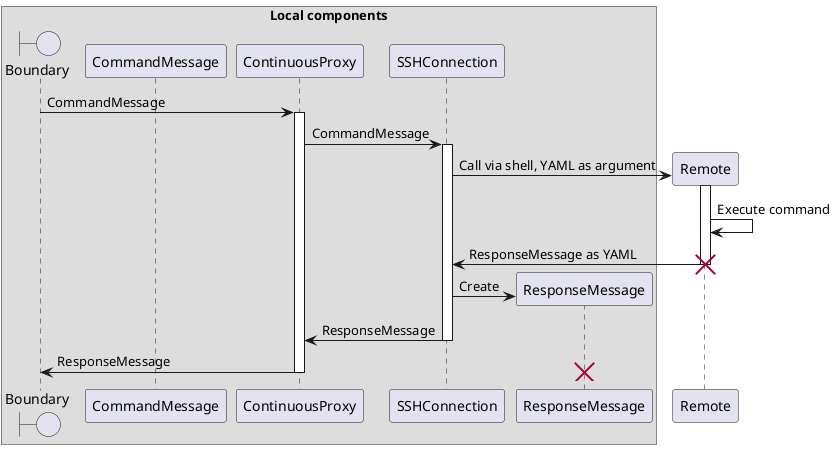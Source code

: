 @startuml

'This file is the same as proxy-one-message.puml except the SSHConnection is continuous 
'instead of created/destroyed for each Message.

box "Local components"
    boundary Boundary
    participant CommandMessage
    participant ContinuousProxy as Proxy
    participant SSHConnection
    participant ResponseMessage
end box

Boundary -> Proxy ++ : CommandMessage
'Proxy -> SSHConnection ** : Create
Proxy -> SSHConnection ++ : CommandMessage
SSHConnection -> Remote ** : Call via shell, YAML as argument
activate Remote
Remote -> Remote : Execute command
SSHConnection <- Remote -- : ResponseMessage as YAML
destroy Remote
SSHConnection -> ResponseMessage ** : Create
Proxy <- SSHConnection -- : ResponseMessage
'Proxy -> SSHConnection !!
Boundary <- Proxy -- : ResponseMessage

destroy ResponseMessage

@enduml
